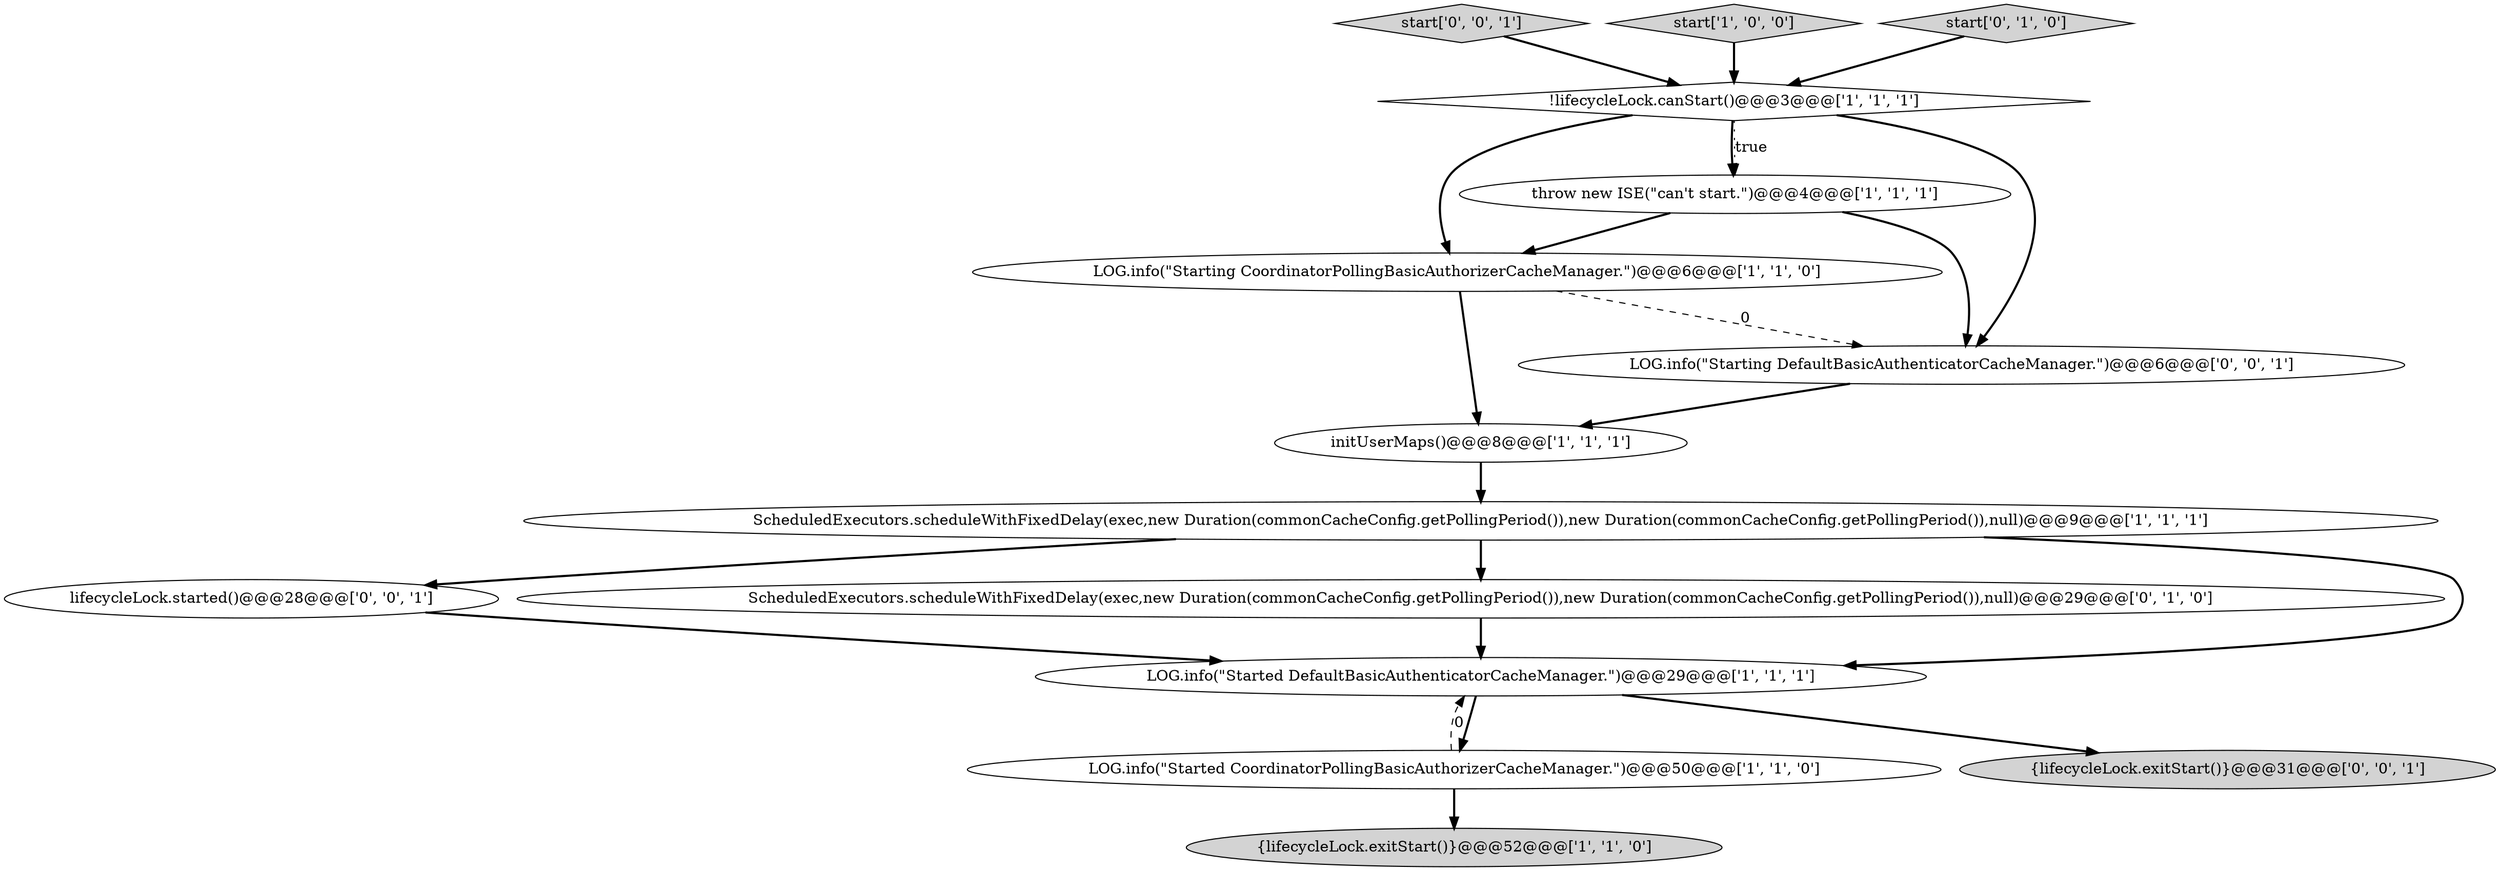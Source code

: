 digraph {
14 [style = filled, label = "lifecycleLock.started()@@@28@@@['0', '0', '1']", fillcolor = white, shape = ellipse image = "AAA0AAABBB3BBB"];
11 [style = filled, label = "start['0', '0', '1']", fillcolor = lightgray, shape = diamond image = "AAA0AAABBB3BBB"];
0 [style = filled, label = "LOG.info(\"Started DefaultBasicAuthenticatorCacheManager.\")@@@29@@@['1', '1', '1']", fillcolor = white, shape = ellipse image = "AAA0AAABBB1BBB"];
7 [style = filled, label = "!lifecycleLock.canStart()@@@3@@@['1', '1', '1']", fillcolor = white, shape = diamond image = "AAA0AAABBB1BBB"];
2 [style = filled, label = "initUserMaps()@@@8@@@['1', '1', '1']", fillcolor = white, shape = ellipse image = "AAA0AAABBB1BBB"];
10 [style = filled, label = "ScheduledExecutors.scheduleWithFixedDelay(exec,new Duration(commonCacheConfig.getPollingPeriod()),new Duration(commonCacheConfig.getPollingPeriod()),null)@@@29@@@['0', '1', '0']", fillcolor = white, shape = ellipse image = "AAA1AAABBB2BBB"];
6 [style = filled, label = "LOG.info(\"Started CoordinatorPollingBasicAuthorizerCacheManager.\")@@@50@@@['1', '1', '0']", fillcolor = white, shape = ellipse image = "AAA0AAABBB1BBB"];
3 [style = filled, label = "{lifecycleLock.exitStart()}@@@52@@@['1', '1', '0']", fillcolor = lightgray, shape = ellipse image = "AAA0AAABBB1BBB"];
1 [style = filled, label = "ScheduledExecutors.scheduleWithFixedDelay(exec,new Duration(commonCacheConfig.getPollingPeriod()),new Duration(commonCacheConfig.getPollingPeriod()),null)@@@9@@@['1', '1', '1']", fillcolor = white, shape = ellipse image = "AAA0AAABBB1BBB"];
12 [style = filled, label = "LOG.info(\"Starting DefaultBasicAuthenticatorCacheManager.\")@@@6@@@['0', '0', '1']", fillcolor = white, shape = ellipse image = "AAA0AAABBB3BBB"];
8 [style = filled, label = "start['1', '0', '0']", fillcolor = lightgray, shape = diamond image = "AAA0AAABBB1BBB"];
13 [style = filled, label = "{lifecycleLock.exitStart()}@@@31@@@['0', '0', '1']", fillcolor = lightgray, shape = ellipse image = "AAA0AAABBB3BBB"];
5 [style = filled, label = "LOG.info(\"Starting CoordinatorPollingBasicAuthorizerCacheManager.\")@@@6@@@['1', '1', '0']", fillcolor = white, shape = ellipse image = "AAA0AAABBB1BBB"];
4 [style = filled, label = "throw new ISE(\"can't start.\")@@@4@@@['1', '1', '1']", fillcolor = white, shape = ellipse image = "AAA0AAABBB1BBB"];
9 [style = filled, label = "start['0', '1', '0']", fillcolor = lightgray, shape = diamond image = "AAA0AAABBB2BBB"];
5->2 [style = bold, label=""];
0->6 [style = bold, label=""];
7->4 [style = dotted, label="true"];
1->10 [style = bold, label=""];
12->2 [style = bold, label=""];
4->5 [style = bold, label=""];
14->0 [style = bold, label=""];
6->0 [style = dashed, label="0"];
0->13 [style = bold, label=""];
1->14 [style = bold, label=""];
11->7 [style = bold, label=""];
7->12 [style = bold, label=""];
7->4 [style = bold, label=""];
2->1 [style = bold, label=""];
6->3 [style = bold, label=""];
5->12 [style = dashed, label="0"];
4->12 [style = bold, label=""];
7->5 [style = bold, label=""];
8->7 [style = bold, label=""];
10->0 [style = bold, label=""];
1->0 [style = bold, label=""];
9->7 [style = bold, label=""];
}

